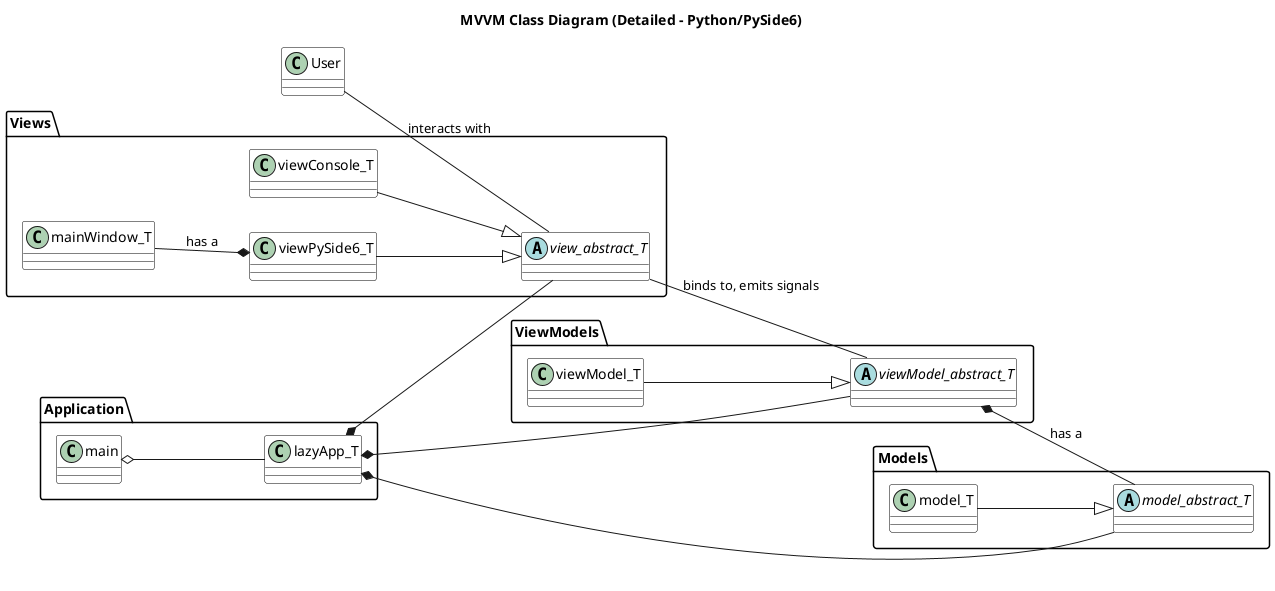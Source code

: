@startuml MVVM Class Diagram
title **MVVM Class Diagram (Detailed - Python/PySide6)**

left to right direction

class User {
}

package "Views" {
    abstract view_abstract_T
    class viewPySide6_T
    class viewConsole_T
    class mainWindow_T
    viewPySide6_T --|> view_abstract_T
    viewConsole_T --|> view_abstract_T
    mainWindow_T --* viewPySide6_T : has a
}

package "ViewModels" {
    abstract viewModel_abstract_T
    class viewModel_T
    viewModel_T --|> viewModel_abstract_T
}

package "Models" {
    abstract model_abstract_T
    class model_T
    model_T --|> model_abstract_T
}

package "Application" {
    class lazyApp_T
    class main
    lazyApp_T *-- view_abstract_T
    lazyApp_T *-- viewModel_abstract_T
    lazyApp_T *-- model_abstract_T
    main o-- lazyApp_T
}

User -- view_abstract_T : interacts with
view_abstract_T -- viewModel_abstract_T : binds to, emits signals
viewModel_abstract_T *-- model_abstract_T : has a


skinparam class {
    BackgroundColor White
    BorderColor Black
}
skinparam abstract{
    BackgroundColor LightGray
    BorderColor Black
    FontStyle italic
}

@enduml